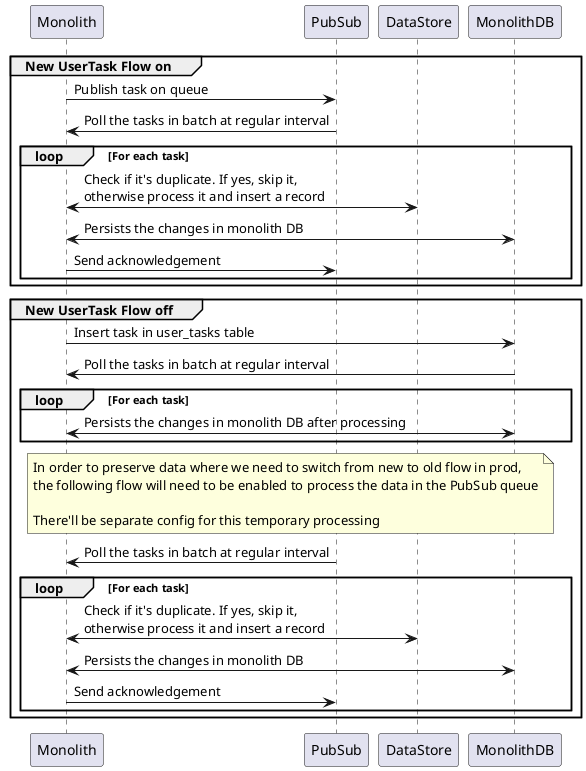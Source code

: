 @startuml
group New UserTask Flow on
    Monolith -> PubSub : Publish task on queue
    PubSub -> Monolith : Poll the tasks in batch at regular interval
    loop For each task
      Monolith <-> DataStore : Check if it's duplicate. If yes, skip it,\notherwise process it and insert a record
      Monolith <-> MonolithDB : Persists the changes in monolith DB
      Monolith -> PubSub : Send acknowledgement
    end
end
group New UserTask Flow off
    Monolith -> MonolithDB : Insert task in user_tasks table
    MonolithDB -> Monolith : Poll the tasks in batch at regular interval
    loop For each task
      Monolith <-> MonolithDB : Persists the changes in monolith DB after processing
    end
    note over Monolith, MonolithDB: In order to preserve data where we need to switch from new to old flow in prod,\nthe following flow will need to be enabled to process the data in the PubSub queue\n\nThere'll be separate config for this temporary processing
    PubSub -> Monolith : Poll the tasks in batch at regular interval
    loop For each task
      Monolith <-> DataStore : Check if it's duplicate. If yes, skip it,\notherwise process it and insert a record
      Monolith <-> MonolithDB : Persists the changes in monolith DB
      Monolith -> PubSub : Send acknowledgement
    end
end
@endum\ bv
